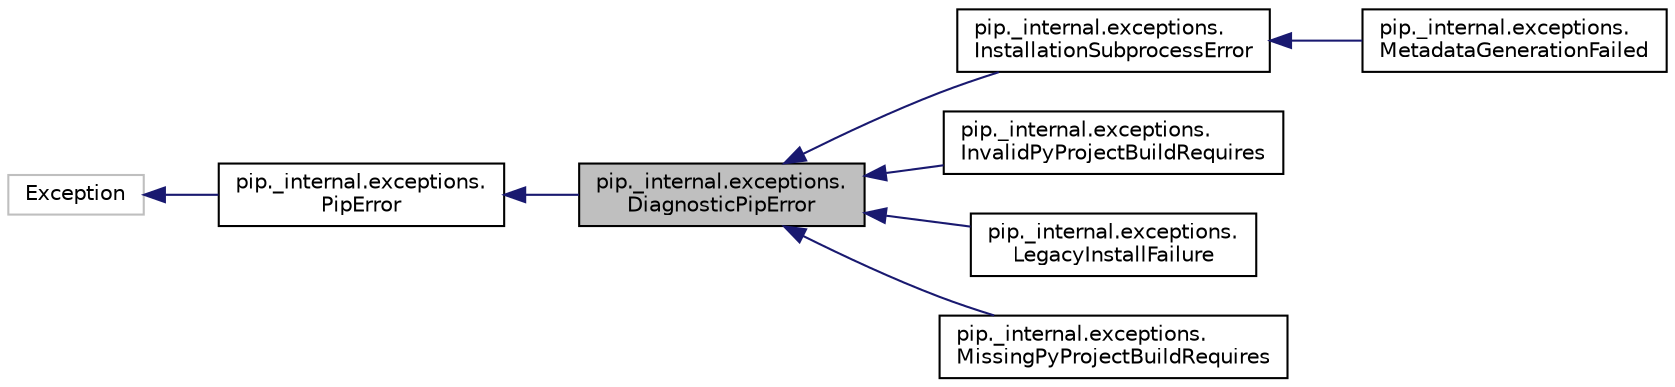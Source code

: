 digraph "pip._internal.exceptions.DiagnosticPipError"
{
 // LATEX_PDF_SIZE
  edge [fontname="Helvetica",fontsize="10",labelfontname="Helvetica",labelfontsize="10"];
  node [fontname="Helvetica",fontsize="10",shape=record];
  rankdir="LR";
  Node1 [label="pip._internal.exceptions.\lDiagnosticPipError",height=0.2,width=0.4,color="black", fillcolor="grey75", style="filled", fontcolor="black",tooltip=" "];
  Node2 -> Node1 [dir="back",color="midnightblue",fontsize="10",style="solid",fontname="Helvetica"];
  Node2 [label="pip._internal.exceptions.\lPipError",height=0.2,width=0.4,color="black", fillcolor="white", style="filled",URL="$classpip_1_1__internal_1_1exceptions_1_1PipError.html",tooltip=" "];
  Node3 -> Node2 [dir="back",color="midnightblue",fontsize="10",style="solid",fontname="Helvetica"];
  Node3 [label="Exception",height=0.2,width=0.4,color="grey75", fillcolor="white", style="filled",tooltip=" "];
  Node1 -> Node4 [dir="back",color="midnightblue",fontsize="10",style="solid",fontname="Helvetica"];
  Node4 [label="pip._internal.exceptions.\lInstallationSubprocessError",height=0.2,width=0.4,color="black", fillcolor="white", style="filled",URL="$classpip_1_1__internal_1_1exceptions_1_1InstallationSubprocessError.html",tooltip=" "];
  Node4 -> Node5 [dir="back",color="midnightblue",fontsize="10",style="solid",fontname="Helvetica"];
  Node5 [label="pip._internal.exceptions.\lMetadataGenerationFailed",height=0.2,width=0.4,color="black", fillcolor="white", style="filled",URL="$classpip_1_1__internal_1_1exceptions_1_1MetadataGenerationFailed.html",tooltip=" "];
  Node1 -> Node6 [dir="back",color="midnightblue",fontsize="10",style="solid",fontname="Helvetica"];
  Node6 [label="pip._internal.exceptions.\lInvalidPyProjectBuildRequires",height=0.2,width=0.4,color="black", fillcolor="white", style="filled",URL="$classpip_1_1__internal_1_1exceptions_1_1InvalidPyProjectBuildRequires.html",tooltip=" "];
  Node1 -> Node7 [dir="back",color="midnightblue",fontsize="10",style="solid",fontname="Helvetica"];
  Node7 [label="pip._internal.exceptions.\lLegacyInstallFailure",height=0.2,width=0.4,color="black", fillcolor="white", style="filled",URL="$classpip_1_1__internal_1_1exceptions_1_1LegacyInstallFailure.html",tooltip=" "];
  Node1 -> Node8 [dir="back",color="midnightblue",fontsize="10",style="solid",fontname="Helvetica"];
  Node8 [label="pip._internal.exceptions.\lMissingPyProjectBuildRequires",height=0.2,width=0.4,color="black", fillcolor="white", style="filled",URL="$classpip_1_1__internal_1_1exceptions_1_1MissingPyProjectBuildRequires.html",tooltip=" "];
}
